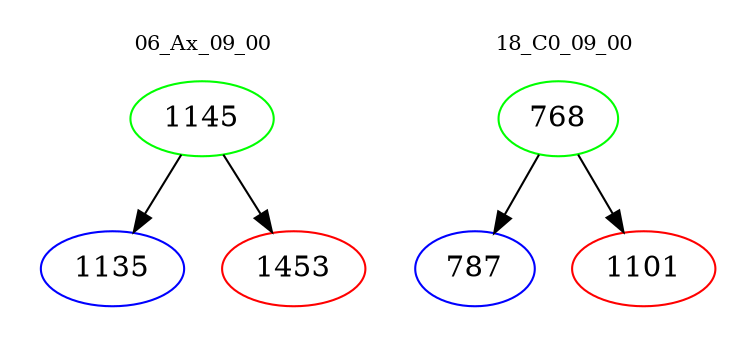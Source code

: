 digraph{
subgraph cluster_0 {
color = white
label = "06_Ax_09_00";
fontsize=10;
T0_1145 [label="1145", color="green"]
T0_1145 -> T0_1135 [color="black"]
T0_1135 [label="1135", color="blue"]
T0_1145 -> T0_1453 [color="black"]
T0_1453 [label="1453", color="red"]
}
subgraph cluster_1 {
color = white
label = "18_C0_09_00";
fontsize=10;
T1_768 [label="768", color="green"]
T1_768 -> T1_787 [color="black"]
T1_787 [label="787", color="blue"]
T1_768 -> T1_1101 [color="black"]
T1_1101 [label="1101", color="red"]
}
}
